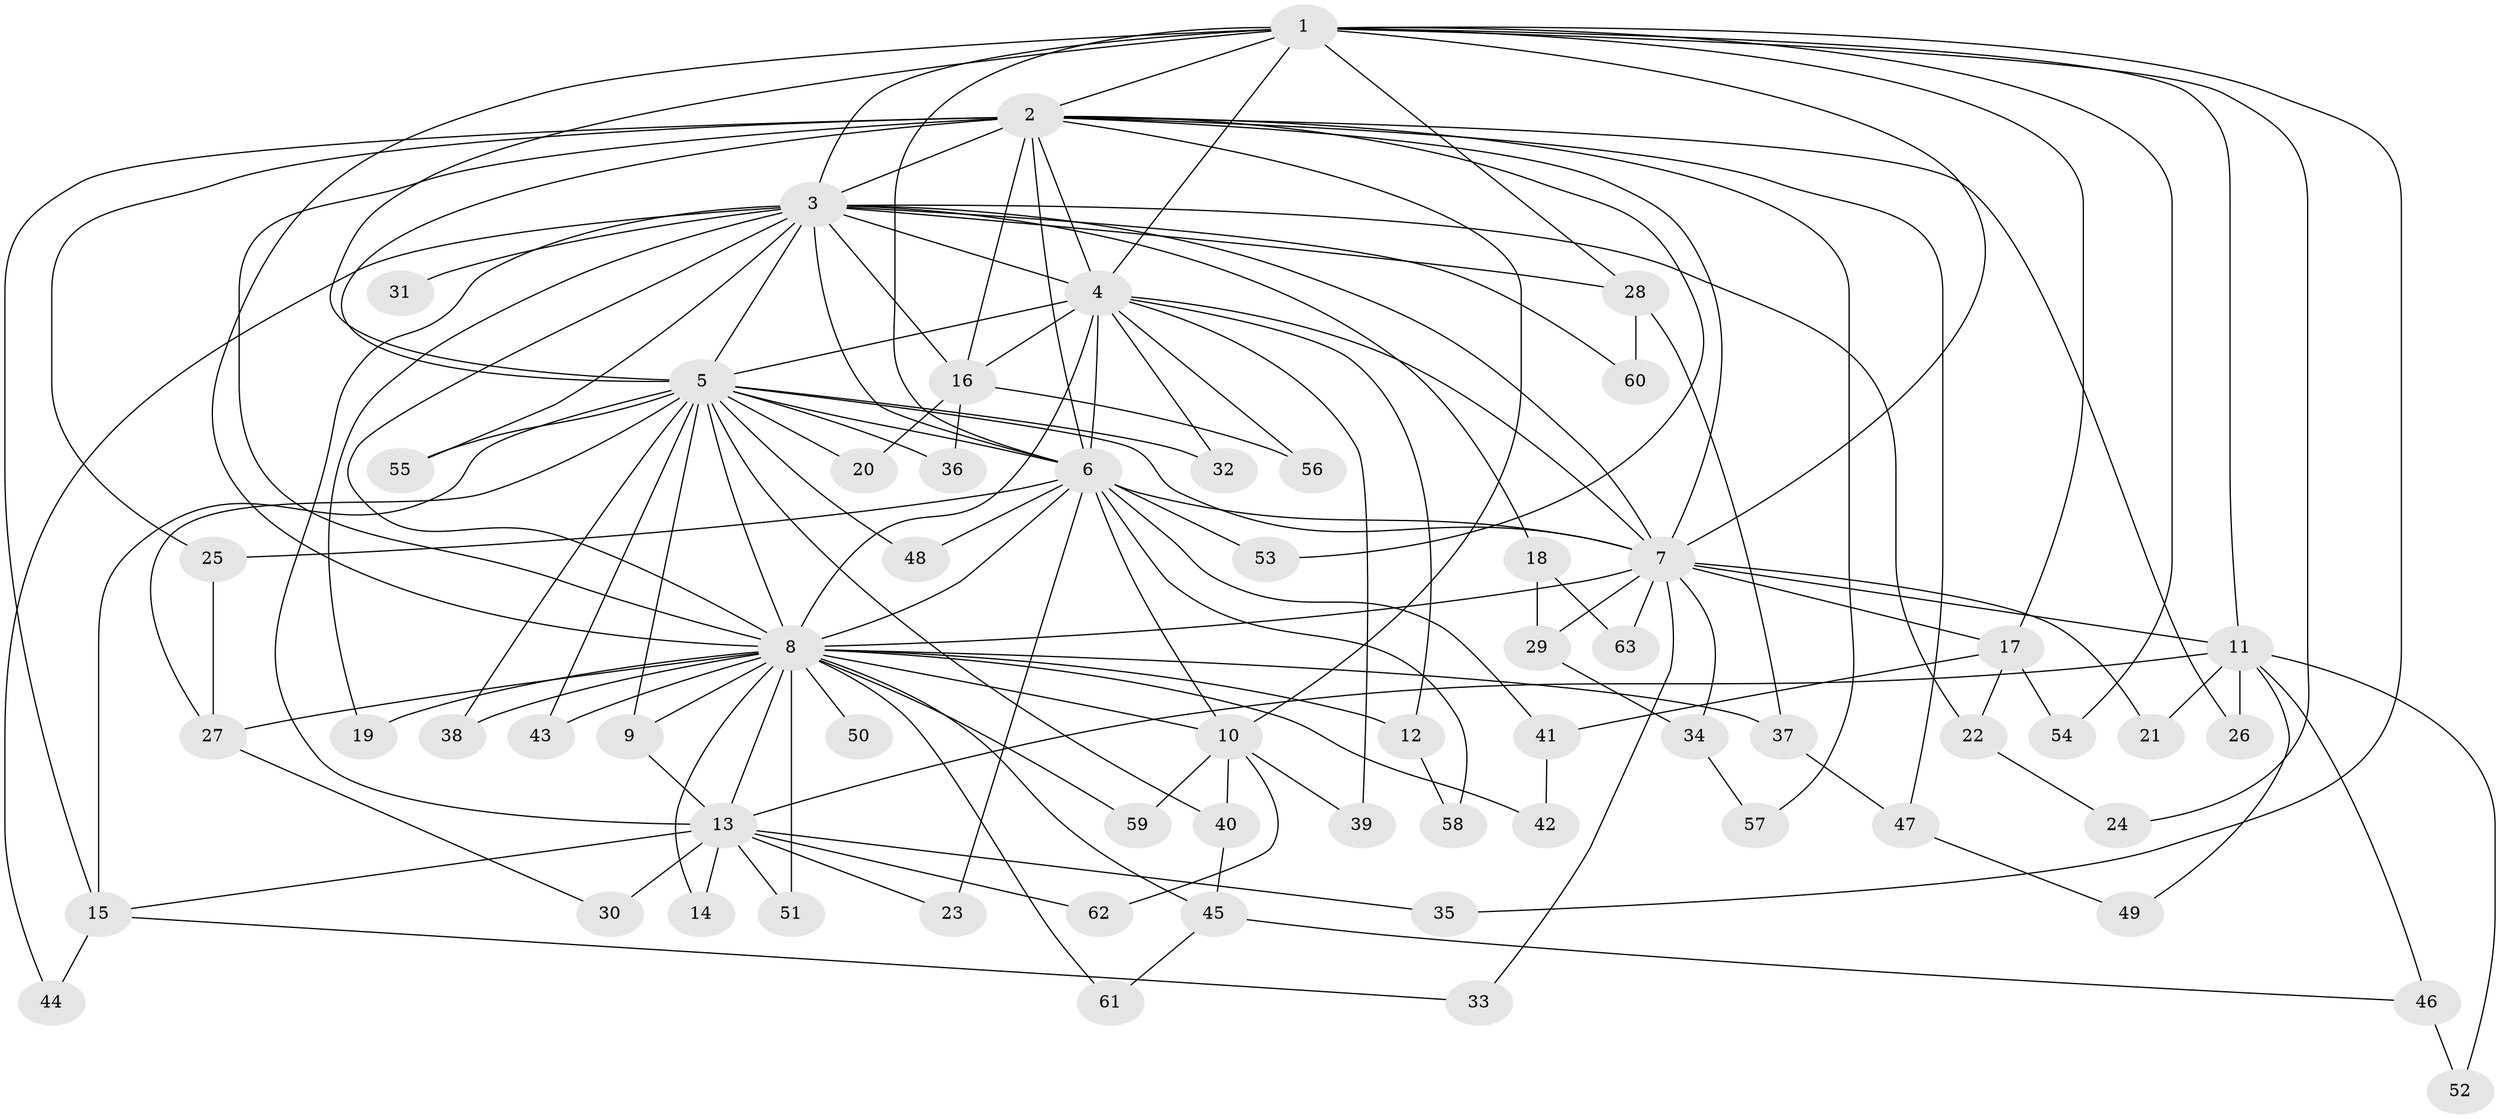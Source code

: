 // original degree distribution, {16: 0.03409090909090909, 18: 0.011363636363636364, 24: 0.011363636363636364, 21: 0.011363636363636364, 17: 0.022727272727272728, 13: 0.011363636363636364, 29: 0.011363636363636364, 3: 0.19318181818181818, 8: 0.011363636363636364, 4: 0.06818181818181818, 9: 0.011363636363636364, 2: 0.5454545454545454, 6: 0.022727272727272728, 5: 0.03409090909090909}
// Generated by graph-tools (version 1.1) at 2025/49/03/04/25 22:49:28]
// undirected, 63 vertices, 141 edges
graph export_dot {
  node [color=gray90,style=filled];
  1;
  2;
  3;
  4;
  5;
  6;
  7;
  8;
  9;
  10;
  11;
  12;
  13;
  14;
  15;
  16;
  17;
  18;
  19;
  20;
  21;
  22;
  23;
  24;
  25;
  26;
  27;
  28;
  29;
  30;
  31;
  32;
  33;
  34;
  35;
  36;
  37;
  38;
  39;
  40;
  41;
  42;
  43;
  44;
  45;
  46;
  47;
  48;
  49;
  50;
  51;
  52;
  53;
  54;
  55;
  56;
  57;
  58;
  59;
  60;
  61;
  62;
  63;
  1 -- 2 [weight=2.0];
  1 -- 3 [weight=1.0];
  1 -- 4 [weight=1.0];
  1 -- 5 [weight=2.0];
  1 -- 6 [weight=2.0];
  1 -- 7 [weight=1.0];
  1 -- 8 [weight=1.0];
  1 -- 11 [weight=1.0];
  1 -- 17 [weight=1.0];
  1 -- 24 [weight=1.0];
  1 -- 28 [weight=1.0];
  1 -- 35 [weight=1.0];
  1 -- 54 [weight=1.0];
  2 -- 3 [weight=3.0];
  2 -- 4 [weight=3.0];
  2 -- 5 [weight=4.0];
  2 -- 6 [weight=3.0];
  2 -- 7 [weight=2.0];
  2 -- 8 [weight=2.0];
  2 -- 10 [weight=1.0];
  2 -- 15 [weight=1.0];
  2 -- 16 [weight=1.0];
  2 -- 25 [weight=1.0];
  2 -- 26 [weight=1.0];
  2 -- 47 [weight=1.0];
  2 -- 53 [weight=1.0];
  2 -- 57 [weight=1.0];
  3 -- 4 [weight=1.0];
  3 -- 5 [weight=2.0];
  3 -- 6 [weight=1.0];
  3 -- 7 [weight=1.0];
  3 -- 8 [weight=1.0];
  3 -- 13 [weight=3.0];
  3 -- 16 [weight=1.0];
  3 -- 18 [weight=1.0];
  3 -- 19 [weight=1.0];
  3 -- 22 [weight=1.0];
  3 -- 28 [weight=1.0];
  3 -- 31 [weight=1.0];
  3 -- 44 [weight=1.0];
  3 -- 55 [weight=1.0];
  3 -- 60 [weight=1.0];
  4 -- 5 [weight=2.0];
  4 -- 6 [weight=1.0];
  4 -- 7 [weight=1.0];
  4 -- 8 [weight=2.0];
  4 -- 12 [weight=2.0];
  4 -- 16 [weight=1.0];
  4 -- 32 [weight=1.0];
  4 -- 39 [weight=1.0];
  4 -- 56 [weight=1.0];
  5 -- 6 [weight=2.0];
  5 -- 7 [weight=2.0];
  5 -- 8 [weight=2.0];
  5 -- 9 [weight=1.0];
  5 -- 15 [weight=2.0];
  5 -- 20 [weight=1.0];
  5 -- 27 [weight=1.0];
  5 -- 32 [weight=2.0];
  5 -- 36 [weight=1.0];
  5 -- 38 [weight=1.0];
  5 -- 40 [weight=1.0];
  5 -- 43 [weight=1.0];
  5 -- 48 [weight=1.0];
  5 -- 55 [weight=1.0];
  6 -- 7 [weight=2.0];
  6 -- 8 [weight=2.0];
  6 -- 10 [weight=1.0];
  6 -- 23 [weight=2.0];
  6 -- 25 [weight=1.0];
  6 -- 41 [weight=1.0];
  6 -- 48 [weight=1.0];
  6 -- 53 [weight=1.0];
  6 -- 58 [weight=1.0];
  7 -- 8 [weight=1.0];
  7 -- 11 [weight=1.0];
  7 -- 17 [weight=1.0];
  7 -- 21 [weight=1.0];
  7 -- 29 [weight=1.0];
  7 -- 33 [weight=1.0];
  7 -- 34 [weight=1.0];
  7 -- 63 [weight=1.0];
  8 -- 9 [weight=1.0];
  8 -- 10 [weight=1.0];
  8 -- 12 [weight=1.0];
  8 -- 13 [weight=1.0];
  8 -- 14 [weight=1.0];
  8 -- 19 [weight=1.0];
  8 -- 27 [weight=1.0];
  8 -- 37 [weight=1.0];
  8 -- 38 [weight=1.0];
  8 -- 42 [weight=1.0];
  8 -- 43 [weight=1.0];
  8 -- 45 [weight=1.0];
  8 -- 50 [weight=1.0];
  8 -- 51 [weight=1.0];
  8 -- 59 [weight=1.0];
  8 -- 61 [weight=1.0];
  9 -- 13 [weight=1.0];
  10 -- 39 [weight=1.0];
  10 -- 40 [weight=1.0];
  10 -- 59 [weight=1.0];
  10 -- 62 [weight=1.0];
  11 -- 13 [weight=1.0];
  11 -- 21 [weight=1.0];
  11 -- 26 [weight=1.0];
  11 -- 46 [weight=1.0];
  11 -- 49 [weight=1.0];
  11 -- 52 [weight=1.0];
  12 -- 58 [weight=1.0];
  13 -- 14 [weight=1.0];
  13 -- 15 [weight=1.0];
  13 -- 23 [weight=1.0];
  13 -- 30 [weight=1.0];
  13 -- 35 [weight=1.0];
  13 -- 51 [weight=1.0];
  13 -- 62 [weight=1.0];
  15 -- 33 [weight=1.0];
  15 -- 44 [weight=1.0];
  16 -- 20 [weight=1.0];
  16 -- 36 [weight=1.0];
  16 -- 56 [weight=1.0];
  17 -- 22 [weight=1.0];
  17 -- 41 [weight=1.0];
  17 -- 54 [weight=1.0];
  18 -- 29 [weight=1.0];
  18 -- 63 [weight=1.0];
  22 -- 24 [weight=1.0];
  25 -- 27 [weight=1.0];
  27 -- 30 [weight=1.0];
  28 -- 37 [weight=1.0];
  28 -- 60 [weight=1.0];
  29 -- 34 [weight=1.0];
  34 -- 57 [weight=1.0];
  37 -- 47 [weight=1.0];
  40 -- 45 [weight=1.0];
  41 -- 42 [weight=1.0];
  45 -- 46 [weight=1.0];
  45 -- 61 [weight=1.0];
  46 -- 52 [weight=1.0];
  47 -- 49 [weight=1.0];
}
